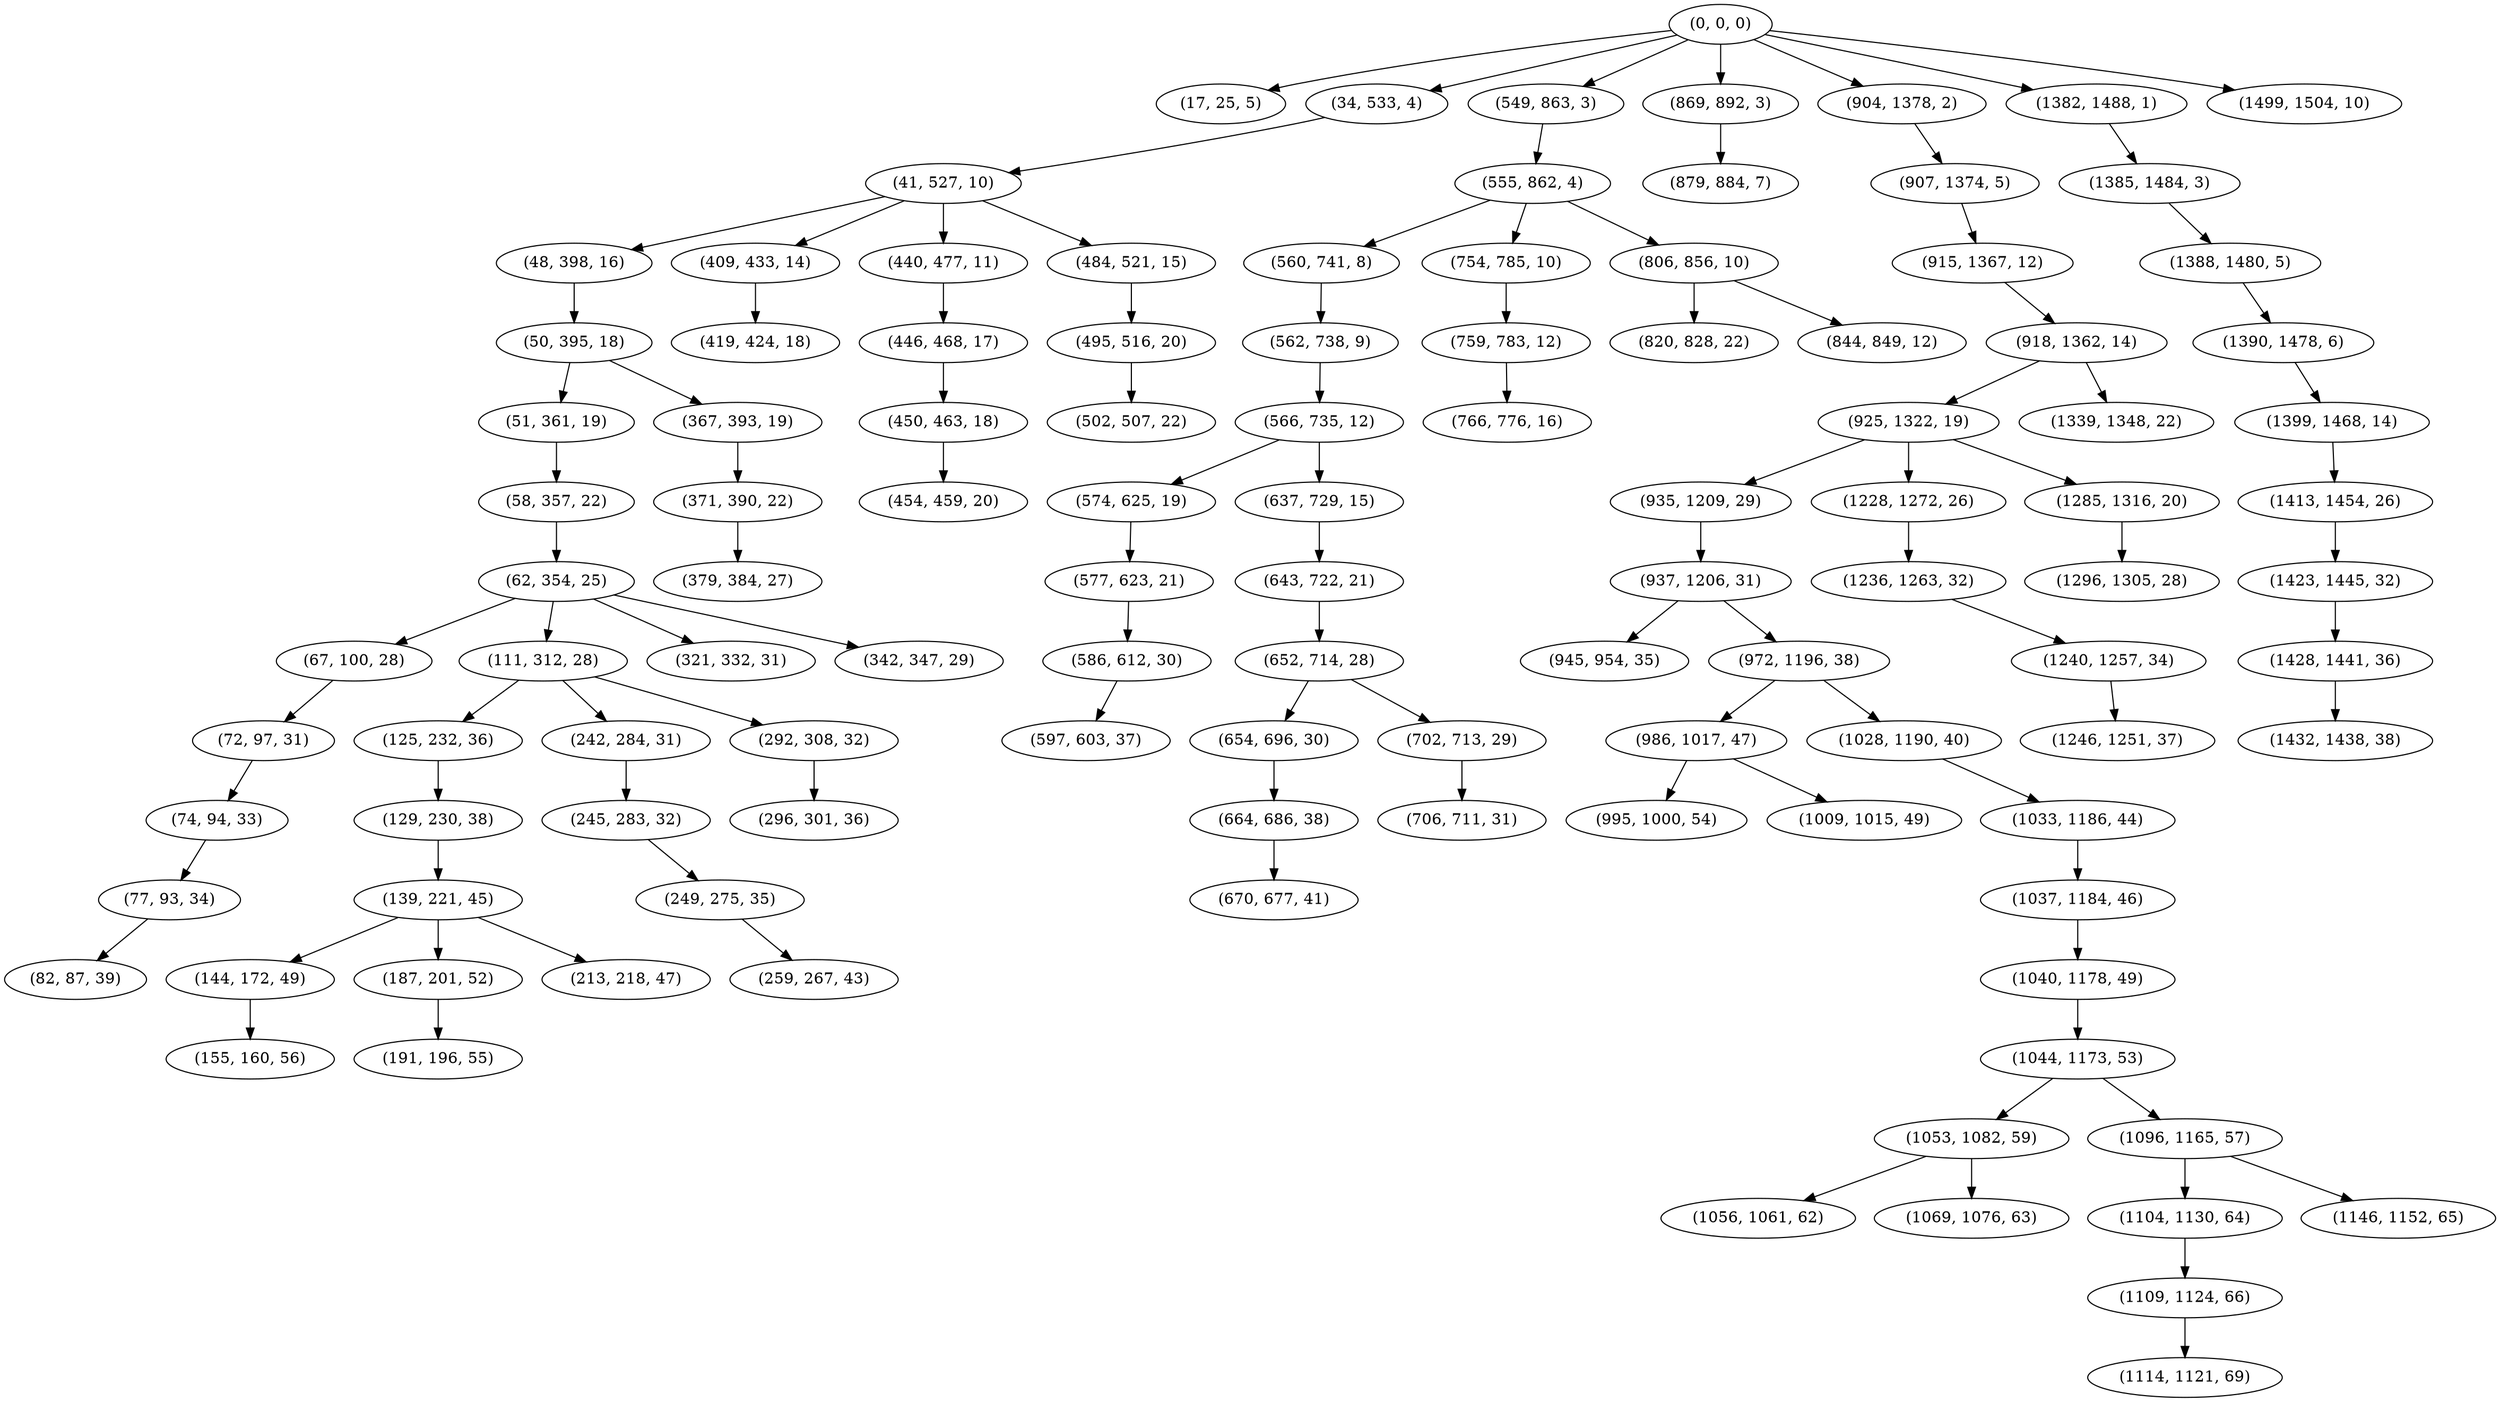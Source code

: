 digraph tree {
    "(0, 0, 0)";
    "(17, 25, 5)";
    "(34, 533, 4)";
    "(41, 527, 10)";
    "(48, 398, 16)";
    "(50, 395, 18)";
    "(51, 361, 19)";
    "(58, 357, 22)";
    "(62, 354, 25)";
    "(67, 100, 28)";
    "(72, 97, 31)";
    "(74, 94, 33)";
    "(77, 93, 34)";
    "(82, 87, 39)";
    "(111, 312, 28)";
    "(125, 232, 36)";
    "(129, 230, 38)";
    "(139, 221, 45)";
    "(144, 172, 49)";
    "(155, 160, 56)";
    "(187, 201, 52)";
    "(191, 196, 55)";
    "(213, 218, 47)";
    "(242, 284, 31)";
    "(245, 283, 32)";
    "(249, 275, 35)";
    "(259, 267, 43)";
    "(292, 308, 32)";
    "(296, 301, 36)";
    "(321, 332, 31)";
    "(342, 347, 29)";
    "(367, 393, 19)";
    "(371, 390, 22)";
    "(379, 384, 27)";
    "(409, 433, 14)";
    "(419, 424, 18)";
    "(440, 477, 11)";
    "(446, 468, 17)";
    "(450, 463, 18)";
    "(454, 459, 20)";
    "(484, 521, 15)";
    "(495, 516, 20)";
    "(502, 507, 22)";
    "(549, 863, 3)";
    "(555, 862, 4)";
    "(560, 741, 8)";
    "(562, 738, 9)";
    "(566, 735, 12)";
    "(574, 625, 19)";
    "(577, 623, 21)";
    "(586, 612, 30)";
    "(597, 603, 37)";
    "(637, 729, 15)";
    "(643, 722, 21)";
    "(652, 714, 28)";
    "(654, 696, 30)";
    "(664, 686, 38)";
    "(670, 677, 41)";
    "(702, 713, 29)";
    "(706, 711, 31)";
    "(754, 785, 10)";
    "(759, 783, 12)";
    "(766, 776, 16)";
    "(806, 856, 10)";
    "(820, 828, 22)";
    "(844, 849, 12)";
    "(869, 892, 3)";
    "(879, 884, 7)";
    "(904, 1378, 2)";
    "(907, 1374, 5)";
    "(915, 1367, 12)";
    "(918, 1362, 14)";
    "(925, 1322, 19)";
    "(935, 1209, 29)";
    "(937, 1206, 31)";
    "(945, 954, 35)";
    "(972, 1196, 38)";
    "(986, 1017, 47)";
    "(995, 1000, 54)";
    "(1009, 1015, 49)";
    "(1028, 1190, 40)";
    "(1033, 1186, 44)";
    "(1037, 1184, 46)";
    "(1040, 1178, 49)";
    "(1044, 1173, 53)";
    "(1053, 1082, 59)";
    "(1056, 1061, 62)";
    "(1069, 1076, 63)";
    "(1096, 1165, 57)";
    "(1104, 1130, 64)";
    "(1109, 1124, 66)";
    "(1114, 1121, 69)";
    "(1146, 1152, 65)";
    "(1228, 1272, 26)";
    "(1236, 1263, 32)";
    "(1240, 1257, 34)";
    "(1246, 1251, 37)";
    "(1285, 1316, 20)";
    "(1296, 1305, 28)";
    "(1339, 1348, 22)";
    "(1382, 1488, 1)";
    "(1385, 1484, 3)";
    "(1388, 1480, 5)";
    "(1390, 1478, 6)";
    "(1399, 1468, 14)";
    "(1413, 1454, 26)";
    "(1423, 1445, 32)";
    "(1428, 1441, 36)";
    "(1432, 1438, 38)";
    "(1499, 1504, 10)";
    "(0, 0, 0)" -> "(17, 25, 5)";
    "(0, 0, 0)" -> "(34, 533, 4)";
    "(0, 0, 0)" -> "(549, 863, 3)";
    "(0, 0, 0)" -> "(869, 892, 3)";
    "(0, 0, 0)" -> "(904, 1378, 2)";
    "(0, 0, 0)" -> "(1382, 1488, 1)";
    "(0, 0, 0)" -> "(1499, 1504, 10)";
    "(34, 533, 4)" -> "(41, 527, 10)";
    "(41, 527, 10)" -> "(48, 398, 16)";
    "(41, 527, 10)" -> "(409, 433, 14)";
    "(41, 527, 10)" -> "(440, 477, 11)";
    "(41, 527, 10)" -> "(484, 521, 15)";
    "(48, 398, 16)" -> "(50, 395, 18)";
    "(50, 395, 18)" -> "(51, 361, 19)";
    "(50, 395, 18)" -> "(367, 393, 19)";
    "(51, 361, 19)" -> "(58, 357, 22)";
    "(58, 357, 22)" -> "(62, 354, 25)";
    "(62, 354, 25)" -> "(67, 100, 28)";
    "(62, 354, 25)" -> "(111, 312, 28)";
    "(62, 354, 25)" -> "(321, 332, 31)";
    "(62, 354, 25)" -> "(342, 347, 29)";
    "(67, 100, 28)" -> "(72, 97, 31)";
    "(72, 97, 31)" -> "(74, 94, 33)";
    "(74, 94, 33)" -> "(77, 93, 34)";
    "(77, 93, 34)" -> "(82, 87, 39)";
    "(111, 312, 28)" -> "(125, 232, 36)";
    "(111, 312, 28)" -> "(242, 284, 31)";
    "(111, 312, 28)" -> "(292, 308, 32)";
    "(125, 232, 36)" -> "(129, 230, 38)";
    "(129, 230, 38)" -> "(139, 221, 45)";
    "(139, 221, 45)" -> "(144, 172, 49)";
    "(139, 221, 45)" -> "(187, 201, 52)";
    "(139, 221, 45)" -> "(213, 218, 47)";
    "(144, 172, 49)" -> "(155, 160, 56)";
    "(187, 201, 52)" -> "(191, 196, 55)";
    "(242, 284, 31)" -> "(245, 283, 32)";
    "(245, 283, 32)" -> "(249, 275, 35)";
    "(249, 275, 35)" -> "(259, 267, 43)";
    "(292, 308, 32)" -> "(296, 301, 36)";
    "(367, 393, 19)" -> "(371, 390, 22)";
    "(371, 390, 22)" -> "(379, 384, 27)";
    "(409, 433, 14)" -> "(419, 424, 18)";
    "(440, 477, 11)" -> "(446, 468, 17)";
    "(446, 468, 17)" -> "(450, 463, 18)";
    "(450, 463, 18)" -> "(454, 459, 20)";
    "(484, 521, 15)" -> "(495, 516, 20)";
    "(495, 516, 20)" -> "(502, 507, 22)";
    "(549, 863, 3)" -> "(555, 862, 4)";
    "(555, 862, 4)" -> "(560, 741, 8)";
    "(555, 862, 4)" -> "(754, 785, 10)";
    "(555, 862, 4)" -> "(806, 856, 10)";
    "(560, 741, 8)" -> "(562, 738, 9)";
    "(562, 738, 9)" -> "(566, 735, 12)";
    "(566, 735, 12)" -> "(574, 625, 19)";
    "(566, 735, 12)" -> "(637, 729, 15)";
    "(574, 625, 19)" -> "(577, 623, 21)";
    "(577, 623, 21)" -> "(586, 612, 30)";
    "(586, 612, 30)" -> "(597, 603, 37)";
    "(637, 729, 15)" -> "(643, 722, 21)";
    "(643, 722, 21)" -> "(652, 714, 28)";
    "(652, 714, 28)" -> "(654, 696, 30)";
    "(652, 714, 28)" -> "(702, 713, 29)";
    "(654, 696, 30)" -> "(664, 686, 38)";
    "(664, 686, 38)" -> "(670, 677, 41)";
    "(702, 713, 29)" -> "(706, 711, 31)";
    "(754, 785, 10)" -> "(759, 783, 12)";
    "(759, 783, 12)" -> "(766, 776, 16)";
    "(806, 856, 10)" -> "(820, 828, 22)";
    "(806, 856, 10)" -> "(844, 849, 12)";
    "(869, 892, 3)" -> "(879, 884, 7)";
    "(904, 1378, 2)" -> "(907, 1374, 5)";
    "(907, 1374, 5)" -> "(915, 1367, 12)";
    "(915, 1367, 12)" -> "(918, 1362, 14)";
    "(918, 1362, 14)" -> "(925, 1322, 19)";
    "(918, 1362, 14)" -> "(1339, 1348, 22)";
    "(925, 1322, 19)" -> "(935, 1209, 29)";
    "(925, 1322, 19)" -> "(1228, 1272, 26)";
    "(925, 1322, 19)" -> "(1285, 1316, 20)";
    "(935, 1209, 29)" -> "(937, 1206, 31)";
    "(937, 1206, 31)" -> "(945, 954, 35)";
    "(937, 1206, 31)" -> "(972, 1196, 38)";
    "(972, 1196, 38)" -> "(986, 1017, 47)";
    "(972, 1196, 38)" -> "(1028, 1190, 40)";
    "(986, 1017, 47)" -> "(995, 1000, 54)";
    "(986, 1017, 47)" -> "(1009, 1015, 49)";
    "(1028, 1190, 40)" -> "(1033, 1186, 44)";
    "(1033, 1186, 44)" -> "(1037, 1184, 46)";
    "(1037, 1184, 46)" -> "(1040, 1178, 49)";
    "(1040, 1178, 49)" -> "(1044, 1173, 53)";
    "(1044, 1173, 53)" -> "(1053, 1082, 59)";
    "(1044, 1173, 53)" -> "(1096, 1165, 57)";
    "(1053, 1082, 59)" -> "(1056, 1061, 62)";
    "(1053, 1082, 59)" -> "(1069, 1076, 63)";
    "(1096, 1165, 57)" -> "(1104, 1130, 64)";
    "(1096, 1165, 57)" -> "(1146, 1152, 65)";
    "(1104, 1130, 64)" -> "(1109, 1124, 66)";
    "(1109, 1124, 66)" -> "(1114, 1121, 69)";
    "(1228, 1272, 26)" -> "(1236, 1263, 32)";
    "(1236, 1263, 32)" -> "(1240, 1257, 34)";
    "(1240, 1257, 34)" -> "(1246, 1251, 37)";
    "(1285, 1316, 20)" -> "(1296, 1305, 28)";
    "(1382, 1488, 1)" -> "(1385, 1484, 3)";
    "(1385, 1484, 3)" -> "(1388, 1480, 5)";
    "(1388, 1480, 5)" -> "(1390, 1478, 6)";
    "(1390, 1478, 6)" -> "(1399, 1468, 14)";
    "(1399, 1468, 14)" -> "(1413, 1454, 26)";
    "(1413, 1454, 26)" -> "(1423, 1445, 32)";
    "(1423, 1445, 32)" -> "(1428, 1441, 36)";
    "(1428, 1441, 36)" -> "(1432, 1438, 38)";
}
